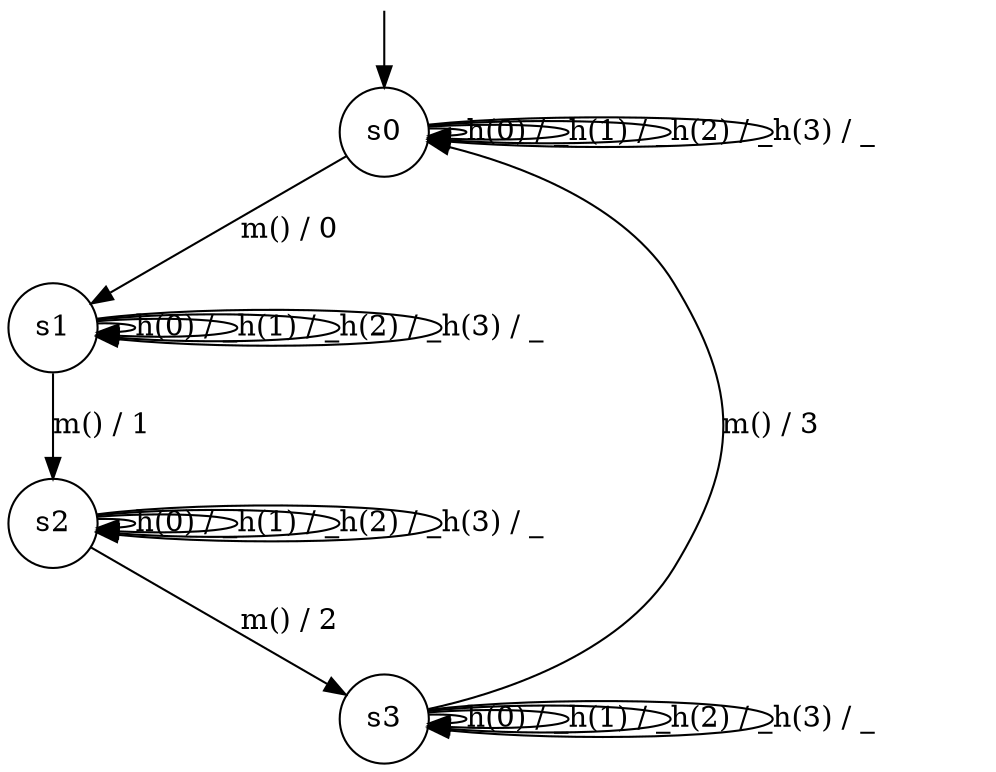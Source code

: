digraph g {

	s0 [shape="circle" label="s0"];
	s1 [shape="circle" label="s1"];
	s2 [shape="circle" label="s2"];
	s3 [shape="circle" label="s3"];
	s0 -> s0 [label="h(0) / _"];
	s0 -> s0 [label="h(1) / _"];
	s0 -> s0 [label="h(2) / _"];
	s0 -> s0 [label="h(3) / _"];
	s0 -> s1 [label="m() / 0"];
	s1 -> s1 [label="h(0) / _"];
	s1 -> s1 [label="h(1) / _"];
	s1 -> s1 [label="h(2) / _"];
	s1 -> s1 [label="h(3) / _"];
	s1 -> s2 [label="m() / 1"];
	s2 -> s2 [label="h(0) / _"];
	s2 -> s2 [label="h(1) / _"];
	s2 -> s2 [label="h(2) / _"];
	s2 -> s2 [label="h(3) / _"];
	s2 -> s3 [label="m() / 2"];
	s3 -> s3 [label="h(0) / _"];
	s3 -> s3 [label="h(1) / _"];
	s3 -> s3 [label="h(2) / _"];
	s3 -> s3 [label="h(3) / _"];
	s3 -> s0 [label="m() / 3"];

__start0 [label="" shape="none" width="0" height="0"];
__start0 -> s0;

}
